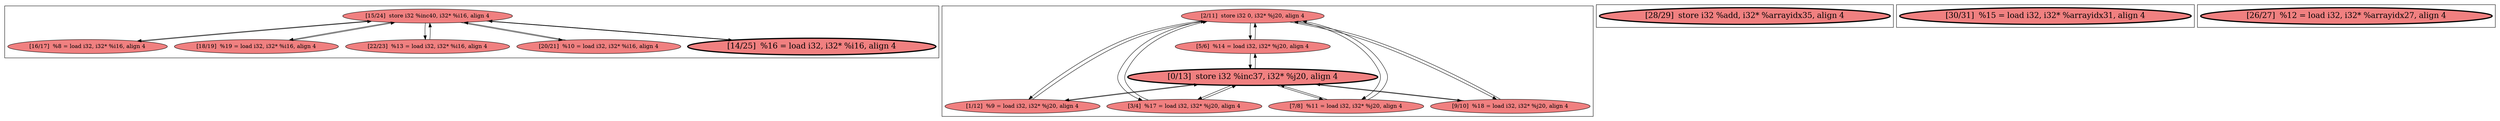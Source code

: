 
digraph G {



node519->node517 [ ]
node510->node512 [ ]
node508->node509 [ ]
node512->node510 [ ]
node510->node508 [ ]
node509->node511 [ ]
node511->node509 [ ]
node519->node516 [ ]
node510->node513 [ ]
node519->node514 [ ]
node516->node519 [ ]
node519->node515 [ ]
node509->node508 [ ]
node507->node510 [ ]
node515->node519 [ ]
node514->node519 [ ]
node509->node512 [ ]
node508->node510 [ ]
node509->node513 [ ]
node510->node511 [ ]
node507->node509 [ ]
node511->node510 [ ]
node509->node507 [ ]
node510->node507 [ ]
node512->node509 [ ]
node513->node509 [ ]
node519->node518 [ ]
node517->node519 [ ]
node513->node510 [ ]
node518->node519 [ ]


subgraph cluster4 {


node522 [penwidth=3.0,fontsize=20,fillcolor=lightcoral,label="[28/29]  store i32 %add, i32* %arrayidx35, align 4",shape=ellipse,style=filled ]



}

subgraph cluster3 {


node521 [penwidth=3.0,fontsize=20,fillcolor=lightcoral,label="[30/31]  %15 = load i32, i32* %arrayidx31, align 4",shape=ellipse,style=filled ]



}

subgraph cluster2 {


node520 [penwidth=3.0,fontsize=20,fillcolor=lightcoral,label="[26/27]  %12 = load i32, i32* %arrayidx27, align 4",shape=ellipse,style=filled ]



}

subgraph cluster0 {


node513 [fillcolor=lightcoral,label="[7/8]  %11 = load i32, i32* %j20, align 4",shape=ellipse,style=filled ]
node512 [fillcolor=lightcoral,label="[5/6]  %14 = load i32, i32* %j20, align 4",shape=ellipse,style=filled ]
node508 [fillcolor=lightcoral,label="[1/12]  %9 = load i32, i32* %j20, align 4",shape=ellipse,style=filled ]
node509 [penwidth=3.0,fontsize=20,fillcolor=lightcoral,label="[0/13]  store i32 %inc37, i32* %j20, align 4",shape=ellipse,style=filled ]
node510 [fillcolor=lightcoral,label="[2/11]  store i32 0, i32* %j20, align 4",shape=ellipse,style=filled ]
node507 [fillcolor=lightcoral,label="[9/10]  %18 = load i32, i32* %j20, align 4",shape=ellipse,style=filled ]
node511 [fillcolor=lightcoral,label="[3/4]  %17 = load i32, i32* %j20, align 4",shape=ellipse,style=filled ]



}

subgraph cluster1 {


node519 [fillcolor=lightcoral,label="[15/24]  store i32 %inc40, i32* %i16, align 4",shape=ellipse,style=filled ]
node518 [penwidth=3.0,fontsize=20,fillcolor=lightcoral,label="[14/25]  %16 = load i32, i32* %i16, align 4",shape=ellipse,style=filled ]
node517 [fillcolor=lightcoral,label="[16/17]  %8 = load i32, i32* %i16, align 4",shape=ellipse,style=filled ]
node514 [fillcolor=lightcoral,label="[22/23]  %13 = load i32, i32* %i16, align 4",shape=ellipse,style=filled ]
node516 [fillcolor=lightcoral,label="[18/19]  %19 = load i32, i32* %i16, align 4",shape=ellipse,style=filled ]
node515 [fillcolor=lightcoral,label="[20/21]  %10 = load i32, i32* %i16, align 4",shape=ellipse,style=filled ]



}

}
